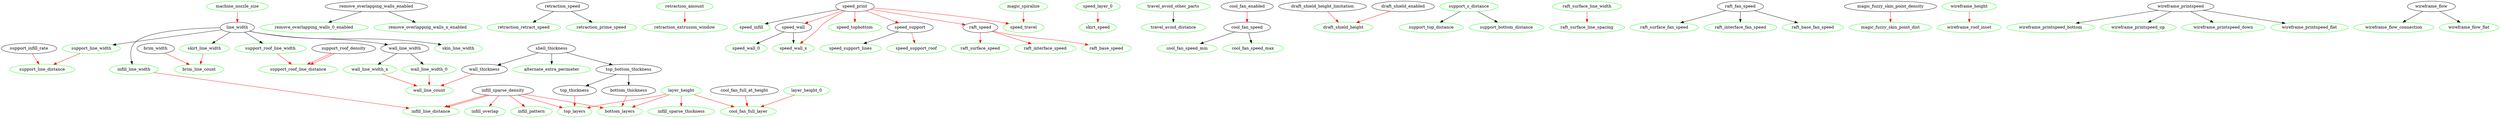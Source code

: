 digraph G {
machine_nozzle_size [color=green];
edge [color=red];
machine_nozzle_size -> line_width;
edge [color=black];
line_width -> wall_line_width;
wall_line_width_0 [color=green];
edge [color=black];
wall_line_width -> wall_line_width_0;
wall_line_width_x [color=green];
edge [color=black];
wall_line_width -> wall_line_width_x;
skirt_line_width [color=green];
edge [color=black];
line_width -> skirt_line_width;
skin_line_width [color=green];
edge [color=black];
line_width -> skin_line_width;
infill_line_width [color=green];
edge [color=black];
line_width -> infill_line_width;
support_line_width [color=green];
edge [color=black];
line_width -> support_line_width;
support_roof_line_width [color=green];
edge [color=black];
line_width -> support_roof_line_width;
edge [color=black];
shell_thickness -> wall_thickness;
wall_line_count [color=green];
edge [color=red];
wall_thickness -> wall_line_count;
wall_line_width_0 [color=green];
wall_line_count [color=green];
edge [color=red];
wall_line_width_0 -> wall_line_count;
wall_line_width_x [color=green];
wall_line_count [color=green];
edge [color=red];
wall_line_width_x -> wall_line_count;
alternate_extra_perimeter [color=green];
edge [color=black];
shell_thickness -> alternate_extra_perimeter;
edge [color=black];
shell_thickness -> top_bottom_thickness;
edge [color=black];
top_bottom_thickness -> top_thickness;
top_layers [color=green];
edge [color=red];
infill_sparse_density -> top_layers;
top_layers [color=green];
edge [color=red];
top_thickness -> top_layers;
layer_height [color=green];
top_layers [color=green];
edge [color=red];
layer_height -> top_layers;
edge [color=black];
top_bottom_thickness -> bottom_thickness;
bottom_layers [color=green];
edge [color=red];
infill_sparse_density -> bottom_layers;
bottom_layers [color=green];
edge [color=red];
bottom_thickness -> bottom_layers;
layer_height [color=green];
bottom_layers [color=green];
edge [color=red];
layer_height -> bottom_layers;
remove_overlapping_walls_0_enabled [color=green];
edge [color=black];
remove_overlapping_walls_enabled -> remove_overlapping_walls_0_enabled;
remove_overlapping_walls_x_enabled [color=green];
edge [color=black];
remove_overlapping_walls_enabled -> remove_overlapping_walls_x_enabled;
infill_line_distance [color=green];
edge [color=red];
infill_sparse_density -> infill_line_distance;
infill_line_width [color=green];
infill_line_distance [color=green];
edge [color=red];
infill_line_width -> infill_line_distance;
infill_line_distance [color=green];
edge [color=red];
infill_sparse_density -> infill_line_distance;
infill_pattern [color=green];
edge [color=red];
infill_sparse_density -> infill_pattern;
infill_overlap [color=green];
edge [color=red];
infill_sparse_density -> infill_overlap;
layer_height [color=green];
infill_sparse_thickness [color=green];
edge [color=red];
layer_height -> infill_sparse_thickness;
retraction_retract_speed [color=green];
edge [color=black];
retraction_speed -> retraction_retract_speed;
retraction_prime_speed [color=green];
edge [color=black];
retraction_speed -> retraction_prime_speed;
retraction_amount [color=green];
retraction_extrusion_window [color=green];
edge [color=red];
retraction_amount -> retraction_extrusion_window;
speed_infill [color=green];
edge [color=black];
speed_print -> speed_infill;
edge [color=red];
speed_print -> speed_wall;
speed_wall_0 [color=green];
edge [color=black];
speed_wall -> speed_wall_0;
speed_wall_x [color=green];
edge [color=red];
speed_print -> speed_wall_x;
speed_wall_x [color=green];
edge [color=black];
speed_wall -> speed_wall_x;
speed_topbottom [color=green];
edge [color=red];
speed_print -> speed_topbottom;
edge [color=red];
speed_print -> speed_support;
speed_support_lines [color=green];
edge [color=black];
speed_support -> speed_support_lines;
speed_support_roof [color=green];
edge [color=red];
speed_support -> speed_support_roof;
speed_travel [color=green];
edge [color=red];
speed_print -> speed_travel;
magic_spiralize [color=green];
speed_travel [color=green];
edge [color=red];
magic_spiralize -> speed_travel;
speed_layer_0 [color=green];
skirt_speed [color=green];
edge [color=red];
speed_layer_0 -> skirt_speed;
travel_avoid_other_parts [color=green];
travel_avoid_distance [color=green];
edge [color=black];
travel_avoid_other_parts -> travel_avoid_distance;
edge [color=red];
cool_fan_enabled -> cool_fan_speed;
cool_fan_speed_min [color=green];
edge [color=black];
cool_fan_speed -> cool_fan_speed_min;
cool_fan_speed_max [color=green];
edge [color=black];
cool_fan_speed -> cool_fan_speed_max;
cool_fan_full_layer [color=green];
edge [color=red];
cool_fan_full_at_height -> cool_fan_full_layer;
layer_height_0 [color=green];
cool_fan_full_layer [color=green];
edge [color=red];
layer_height_0 -> cool_fan_full_layer;
layer_height [color=green];
cool_fan_full_layer [color=green];
edge [color=red];
layer_height -> cool_fan_full_layer;
draft_shield_height [color=green];
edge [color=red];
draft_shield_height_limitation -> draft_shield_height;
draft_shield_height [color=green];
edge [color=red];
draft_shield_enabled -> draft_shield_height;
support_z_distance [color=green];
support_top_distance [color=green];
edge [color=black];
support_z_distance -> support_top_distance;
support_z_distance [color=green];
support_bottom_distance [color=green];
edge [color=black];
support_z_distance -> support_bottom_distance;
support_roof_line_distance [color=green];
edge [color=red];
support_roof_density -> support_roof_line_distance;
support_roof_line_width [color=green];
support_roof_line_distance [color=green];
edge [color=red];
support_roof_line_width -> support_roof_line_distance;
support_roof_line_distance [color=green];
edge [color=red];
support_roof_density -> support_roof_line_distance;
support_line_width [color=green];
support_line_distance [color=green];
edge [color=red];
support_line_width -> support_line_distance;
support_line_distance [color=green];
edge [color=red];
support_infill_rate -> support_line_distance;
brim_line_count [color=green];
edge [color=red];
brim_width -> brim_line_count;
skirt_line_width [color=green];
brim_line_count [color=green];
edge [color=red];
skirt_line_width -> brim_line_count;
raft_surface_line_width [color=green];
raft_surface_line_spacing [color=green];
edge [color=red];
raft_surface_line_width -> raft_surface_line_spacing;
edge [color=red];
speed_print -> raft_speed;
raft_surface_speed [color=green];
edge [color=red];
raft_speed -> raft_surface_speed;
raft_interface_speed [color=green];
edge [color=red];
raft_speed -> raft_interface_speed;
raft_base_speed [color=green];
edge [color=red];
raft_speed -> raft_base_speed;
raft_surface_fan_speed [color=green];
edge [color=black];
raft_fan_speed -> raft_surface_fan_speed;
raft_interface_fan_speed [color=green];
edge [color=black];
raft_fan_speed -> raft_interface_fan_speed;
raft_base_fan_speed [color=green];
edge [color=black];
raft_fan_speed -> raft_base_fan_speed;
magic_fuzzy_skin_point_dist [color=green];
edge [color=red];
magic_fuzzy_skin_point_density -> magic_fuzzy_skin_point_dist;
wireframe_height [color=green];
wireframe_roof_inset [color=green];
edge [color=red];
wireframe_height -> wireframe_roof_inset;
wireframe_printspeed_bottom [color=green];
edge [color=black];
wireframe_printspeed -> wireframe_printspeed_bottom;
wireframe_printspeed_up [color=green];
edge [color=black];
wireframe_printspeed -> wireframe_printspeed_up;
wireframe_printspeed_down [color=green];
edge [color=black];
wireframe_printspeed -> wireframe_printspeed_down;
wireframe_printspeed_flat [color=green];
edge [color=black];
wireframe_printspeed -> wireframe_printspeed_flat;
wireframe_flow_connection [color=green];
edge [color=black];
wireframe_flow -> wireframe_flow_connection;
wireframe_flow_flat [color=green];
edge [color=black];
wireframe_flow -> wireframe_flow_flat;
}
